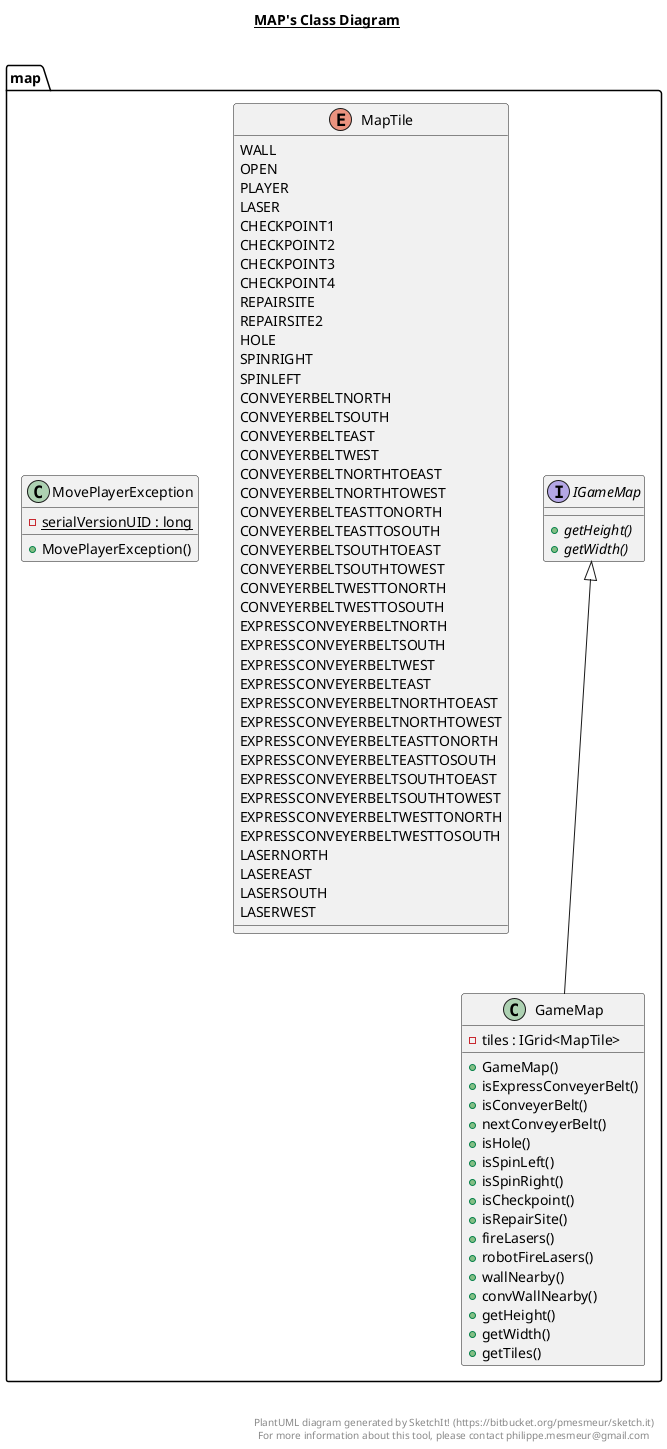 @startuml

title __MAP's Class Diagram__\n

  package map {
    class GameMap {
        - tiles : IGrid<MapTile>
        + GameMap()
        + isExpressConveyerBelt()
        + isConveyerBelt()
        + nextConveyerBelt()
        + isHole()
        + isSpinLeft()
        + isSpinRight()
        + isCheckpoint()
        + isRepairSite()
        + fireLasers()
        + robotFireLasers()
        + wallNearby()
        + convWallNearby()
        + getHeight()
        + getWidth()
        + getTiles()
    }
  }
  

  package map {
    interface IGameMap {
        {abstract} + getHeight()
        {abstract} + getWidth()
    }
  }
  

  package map {
    enum MapTile {
      WALL
      OPEN
      PLAYER
      LASER
      CHECKPOINT1
      CHECKPOINT2
      CHECKPOINT3
      CHECKPOINT4
      REPAIRSITE
      REPAIRSITE2
      HOLE
      SPINRIGHT
      SPINLEFT
      CONVEYERBELTNORTH
      CONVEYERBELTSOUTH
      CONVEYERBELTEAST
      CONVEYERBELTWEST
      CONVEYERBELTNORTHTOEAST
      CONVEYERBELTNORTHTOWEST
      CONVEYERBELTEASTTONORTH
      CONVEYERBELTEASTTOSOUTH
      CONVEYERBELTSOUTHTOEAST
      CONVEYERBELTSOUTHTOWEST
      CONVEYERBELTWESTTONORTH
      CONVEYERBELTWESTTOSOUTH
      EXPRESSCONVEYERBELTNORTH
      EXPRESSCONVEYERBELTSOUTH
      EXPRESSCONVEYERBELTWEST
      EXPRESSCONVEYERBELTEAST
      EXPRESSCONVEYERBELTNORTHTOEAST
      EXPRESSCONVEYERBELTNORTHTOWEST
      EXPRESSCONVEYERBELTEASTTONORTH
      EXPRESSCONVEYERBELTEASTTOSOUTH
      EXPRESSCONVEYERBELTSOUTHTOEAST
      EXPRESSCONVEYERBELTSOUTHTOWEST
      EXPRESSCONVEYERBELTWESTTONORTH
      EXPRESSCONVEYERBELTWESTTOSOUTH
      LASERNORTH
      LASEREAST
      LASERSOUTH
      LASERWEST
    }
  }
  

  package map {
    class MovePlayerException {
        {static} - serialVersionUID : long
        + MovePlayerException()
    }
  }
  

  GameMap -up-|> IGameMap


right footer


PlantUML diagram generated by SketchIt! (https://bitbucket.org/pmesmeur/sketch.it)
For more information about this tool, please contact philippe.mesmeur@gmail.com
endfooter

@enduml
